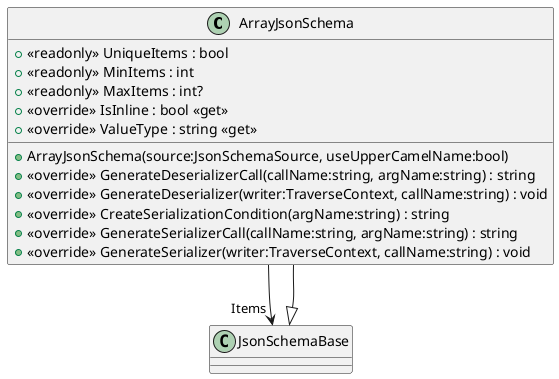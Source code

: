 @startuml
class ArrayJsonSchema {
    + <<readonly>> UniqueItems : bool
    + <<readonly>> MinItems : int
    + <<readonly>> MaxItems : int?
    + ArrayJsonSchema(source:JsonSchemaSource, useUpperCamelName:bool)
    + <<override>> IsInline : bool <<get>>
    + <<override>> ValueType : string <<get>>
    + <<override>> GenerateDeserializerCall(callName:string, argName:string) : string
    + <<override>> GenerateDeserializer(writer:TraverseContext, callName:string) : void
    + <<override>> CreateSerializationCondition(argName:string) : string
    + <<override>> GenerateSerializerCall(callName:string, argName:string) : string
    + <<override>> GenerateSerializer(writer:TraverseContext, callName:string) : void
}
JsonSchemaBase <|-- ArrayJsonSchema
ArrayJsonSchema --> "Items" JsonSchemaBase
@enduml

